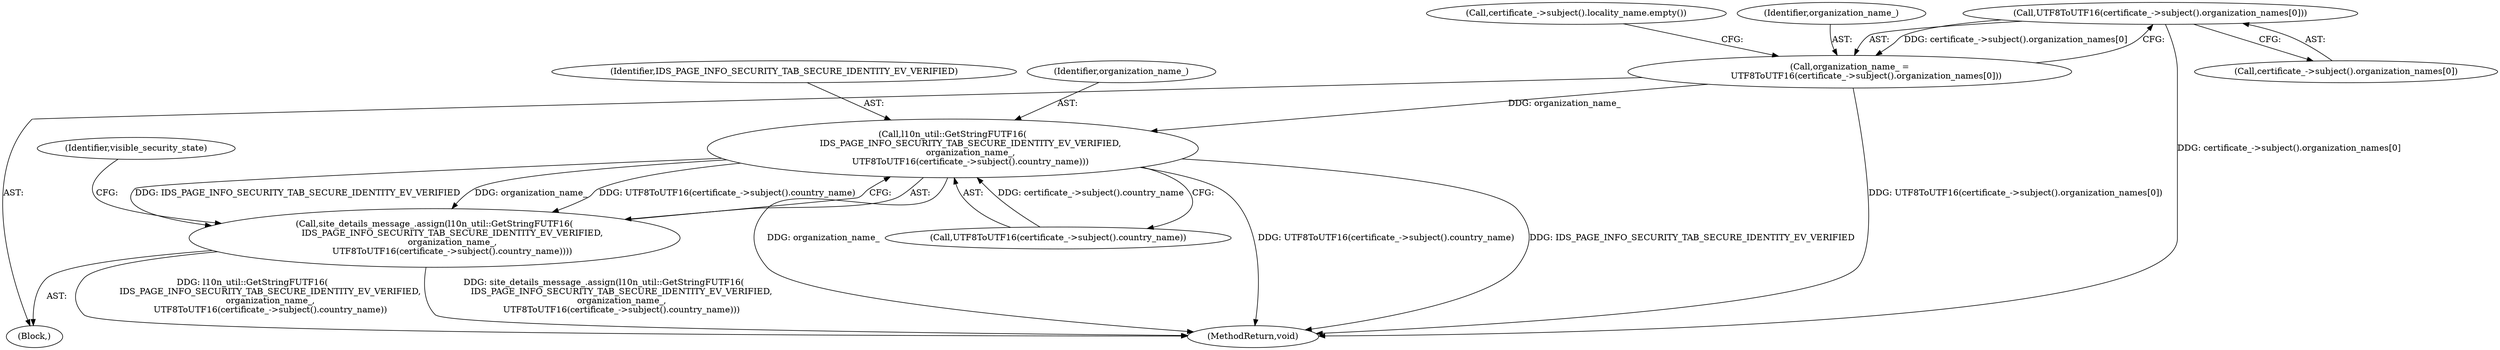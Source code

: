 digraph "1_Chrome_7cde8513c12a6e8ec5d1d1eb1cfd078d9adad3ef@array" {
"1000276" [label="(Call,UTF8ToUTF16(certificate_->subject().organization_names[0]))"];
"1000274" [label="(Call,organization_name_ =\n            UTF8ToUTF16(certificate_->subject().organization_names[0]))"];
"1000289" [label="(Call,l10n_util::GetStringFUTF16(\n             IDS_PAGE_INFO_SECURITY_TAB_SECURE_IDENTITY_EV_VERIFIED,\n             organization_name_,\n             UTF8ToUTF16(certificate_->subject().country_name)))"];
"1000288" [label="(Call,site_details_message_.assign(l10n_util::GetStringFUTF16(\n             IDS_PAGE_INFO_SECURITY_TAB_SECURE_IDENTITY_EV_VERIFIED,\n             organization_name_,\n             UTF8ToUTF16(certificate_->subject().country_name))))"];
"1000292" [label="(Call,UTF8ToUTF16(certificate_->subject().country_name))"];
"1000628" [label="(MethodReturn,void)"];
"1000284" [label="(Call,certificate_->subject().locality_name.empty())"];
"1000274" [label="(Call,organization_name_ =\n            UTF8ToUTF16(certificate_->subject().organization_names[0]))"];
"1000288" [label="(Call,site_details_message_.assign(l10n_util::GetStringFUTF16(\n             IDS_PAGE_INFO_SECURITY_TAB_SECURE_IDENTITY_EV_VERIFIED,\n             organization_name_,\n             UTF8ToUTF16(certificate_->subject().country_name))))"];
"1000277" [label="(Call,certificate_->subject().organization_names[0])"];
"1000276" [label="(Call,UTF8ToUTF16(certificate_->subject().organization_names[0]))"];
"1000267" [label="(Block,)"];
"1000314" [label="(Identifier,visible_security_state)"];
"1000290" [label="(Identifier,IDS_PAGE_INFO_SECURITY_TAB_SECURE_IDENTITY_EV_VERIFIED)"];
"1000275" [label="(Identifier,organization_name_)"];
"1000289" [label="(Call,l10n_util::GetStringFUTF16(\n             IDS_PAGE_INFO_SECURITY_TAB_SECURE_IDENTITY_EV_VERIFIED,\n             organization_name_,\n             UTF8ToUTF16(certificate_->subject().country_name)))"];
"1000291" [label="(Identifier,organization_name_)"];
"1000276" -> "1000274"  [label="AST: "];
"1000276" -> "1000277"  [label="CFG: "];
"1000277" -> "1000276"  [label="AST: "];
"1000274" -> "1000276"  [label="CFG: "];
"1000276" -> "1000628"  [label="DDG: certificate_->subject().organization_names[0]"];
"1000276" -> "1000274"  [label="DDG: certificate_->subject().organization_names[0]"];
"1000274" -> "1000267"  [label="AST: "];
"1000275" -> "1000274"  [label="AST: "];
"1000284" -> "1000274"  [label="CFG: "];
"1000274" -> "1000628"  [label="DDG: UTF8ToUTF16(certificate_->subject().organization_names[0])"];
"1000274" -> "1000289"  [label="DDG: organization_name_"];
"1000289" -> "1000288"  [label="AST: "];
"1000289" -> "1000292"  [label="CFG: "];
"1000290" -> "1000289"  [label="AST: "];
"1000291" -> "1000289"  [label="AST: "];
"1000292" -> "1000289"  [label="AST: "];
"1000288" -> "1000289"  [label="CFG: "];
"1000289" -> "1000628"  [label="DDG: organization_name_"];
"1000289" -> "1000628"  [label="DDG: UTF8ToUTF16(certificate_->subject().country_name)"];
"1000289" -> "1000628"  [label="DDG: IDS_PAGE_INFO_SECURITY_TAB_SECURE_IDENTITY_EV_VERIFIED"];
"1000289" -> "1000288"  [label="DDG: IDS_PAGE_INFO_SECURITY_TAB_SECURE_IDENTITY_EV_VERIFIED"];
"1000289" -> "1000288"  [label="DDG: organization_name_"];
"1000289" -> "1000288"  [label="DDG: UTF8ToUTF16(certificate_->subject().country_name)"];
"1000292" -> "1000289"  [label="DDG: certificate_->subject().country_name"];
"1000288" -> "1000267"  [label="AST: "];
"1000314" -> "1000288"  [label="CFG: "];
"1000288" -> "1000628"  [label="DDG: l10n_util::GetStringFUTF16(\n             IDS_PAGE_INFO_SECURITY_TAB_SECURE_IDENTITY_EV_VERIFIED,\n             organization_name_,\n             UTF8ToUTF16(certificate_->subject().country_name))"];
"1000288" -> "1000628"  [label="DDG: site_details_message_.assign(l10n_util::GetStringFUTF16(\n             IDS_PAGE_INFO_SECURITY_TAB_SECURE_IDENTITY_EV_VERIFIED,\n             organization_name_,\n             UTF8ToUTF16(certificate_->subject().country_name)))"];
}
